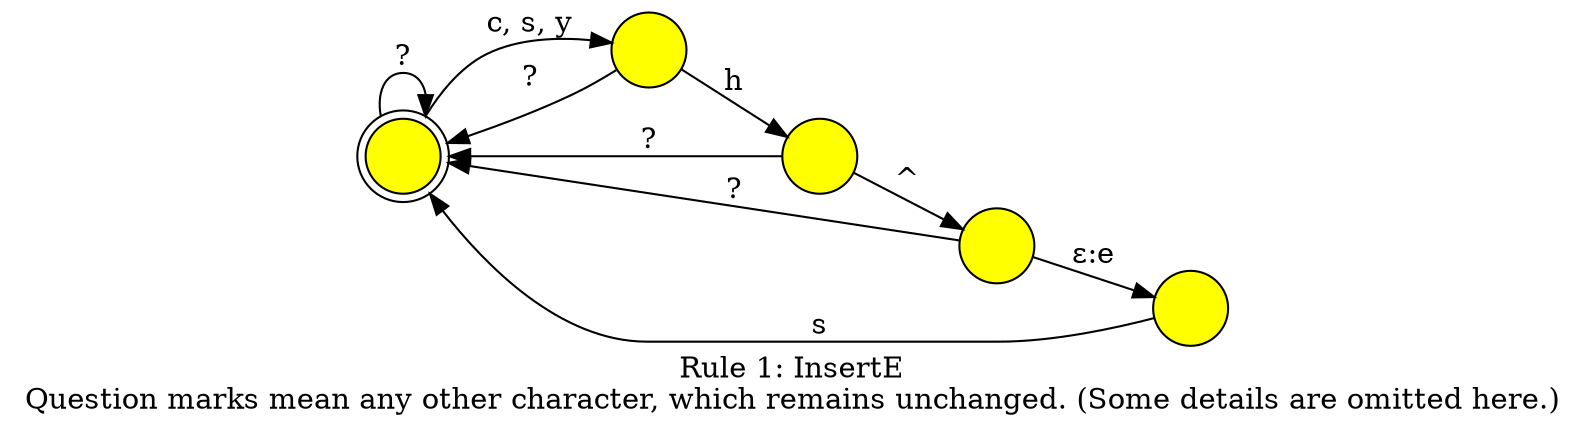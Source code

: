 // This graph generated with hfst-fst2txt
digraph "text(<stdin>)" {
charset = UTF8;
rankdir = LR;
label = "Rule 1: InsertE\nQuestion marks mean any other character, which remains unchanged. (Some details are omitted here.)";
node [shape=circle,style=filled,fillcolor=yellow]
"0" [label="", shape=doublecircle]
"1" [label=""]
"2" [label=""]
"3" [label=""]
"4" [label=""]
"0" -> "0" [label="?"];
"0" -> "1" [label="c, s, y"]
"1" -> "0" [label="?"];
"1" -> "2" [label="h"];
"2" -> "0" [label="?"];
"2" -> "3" [label="^"];
"3" -> "0" [label="?"];
"3" -> "4" [label="ε:e"];
"4" -> "0" [label="s"];
}
